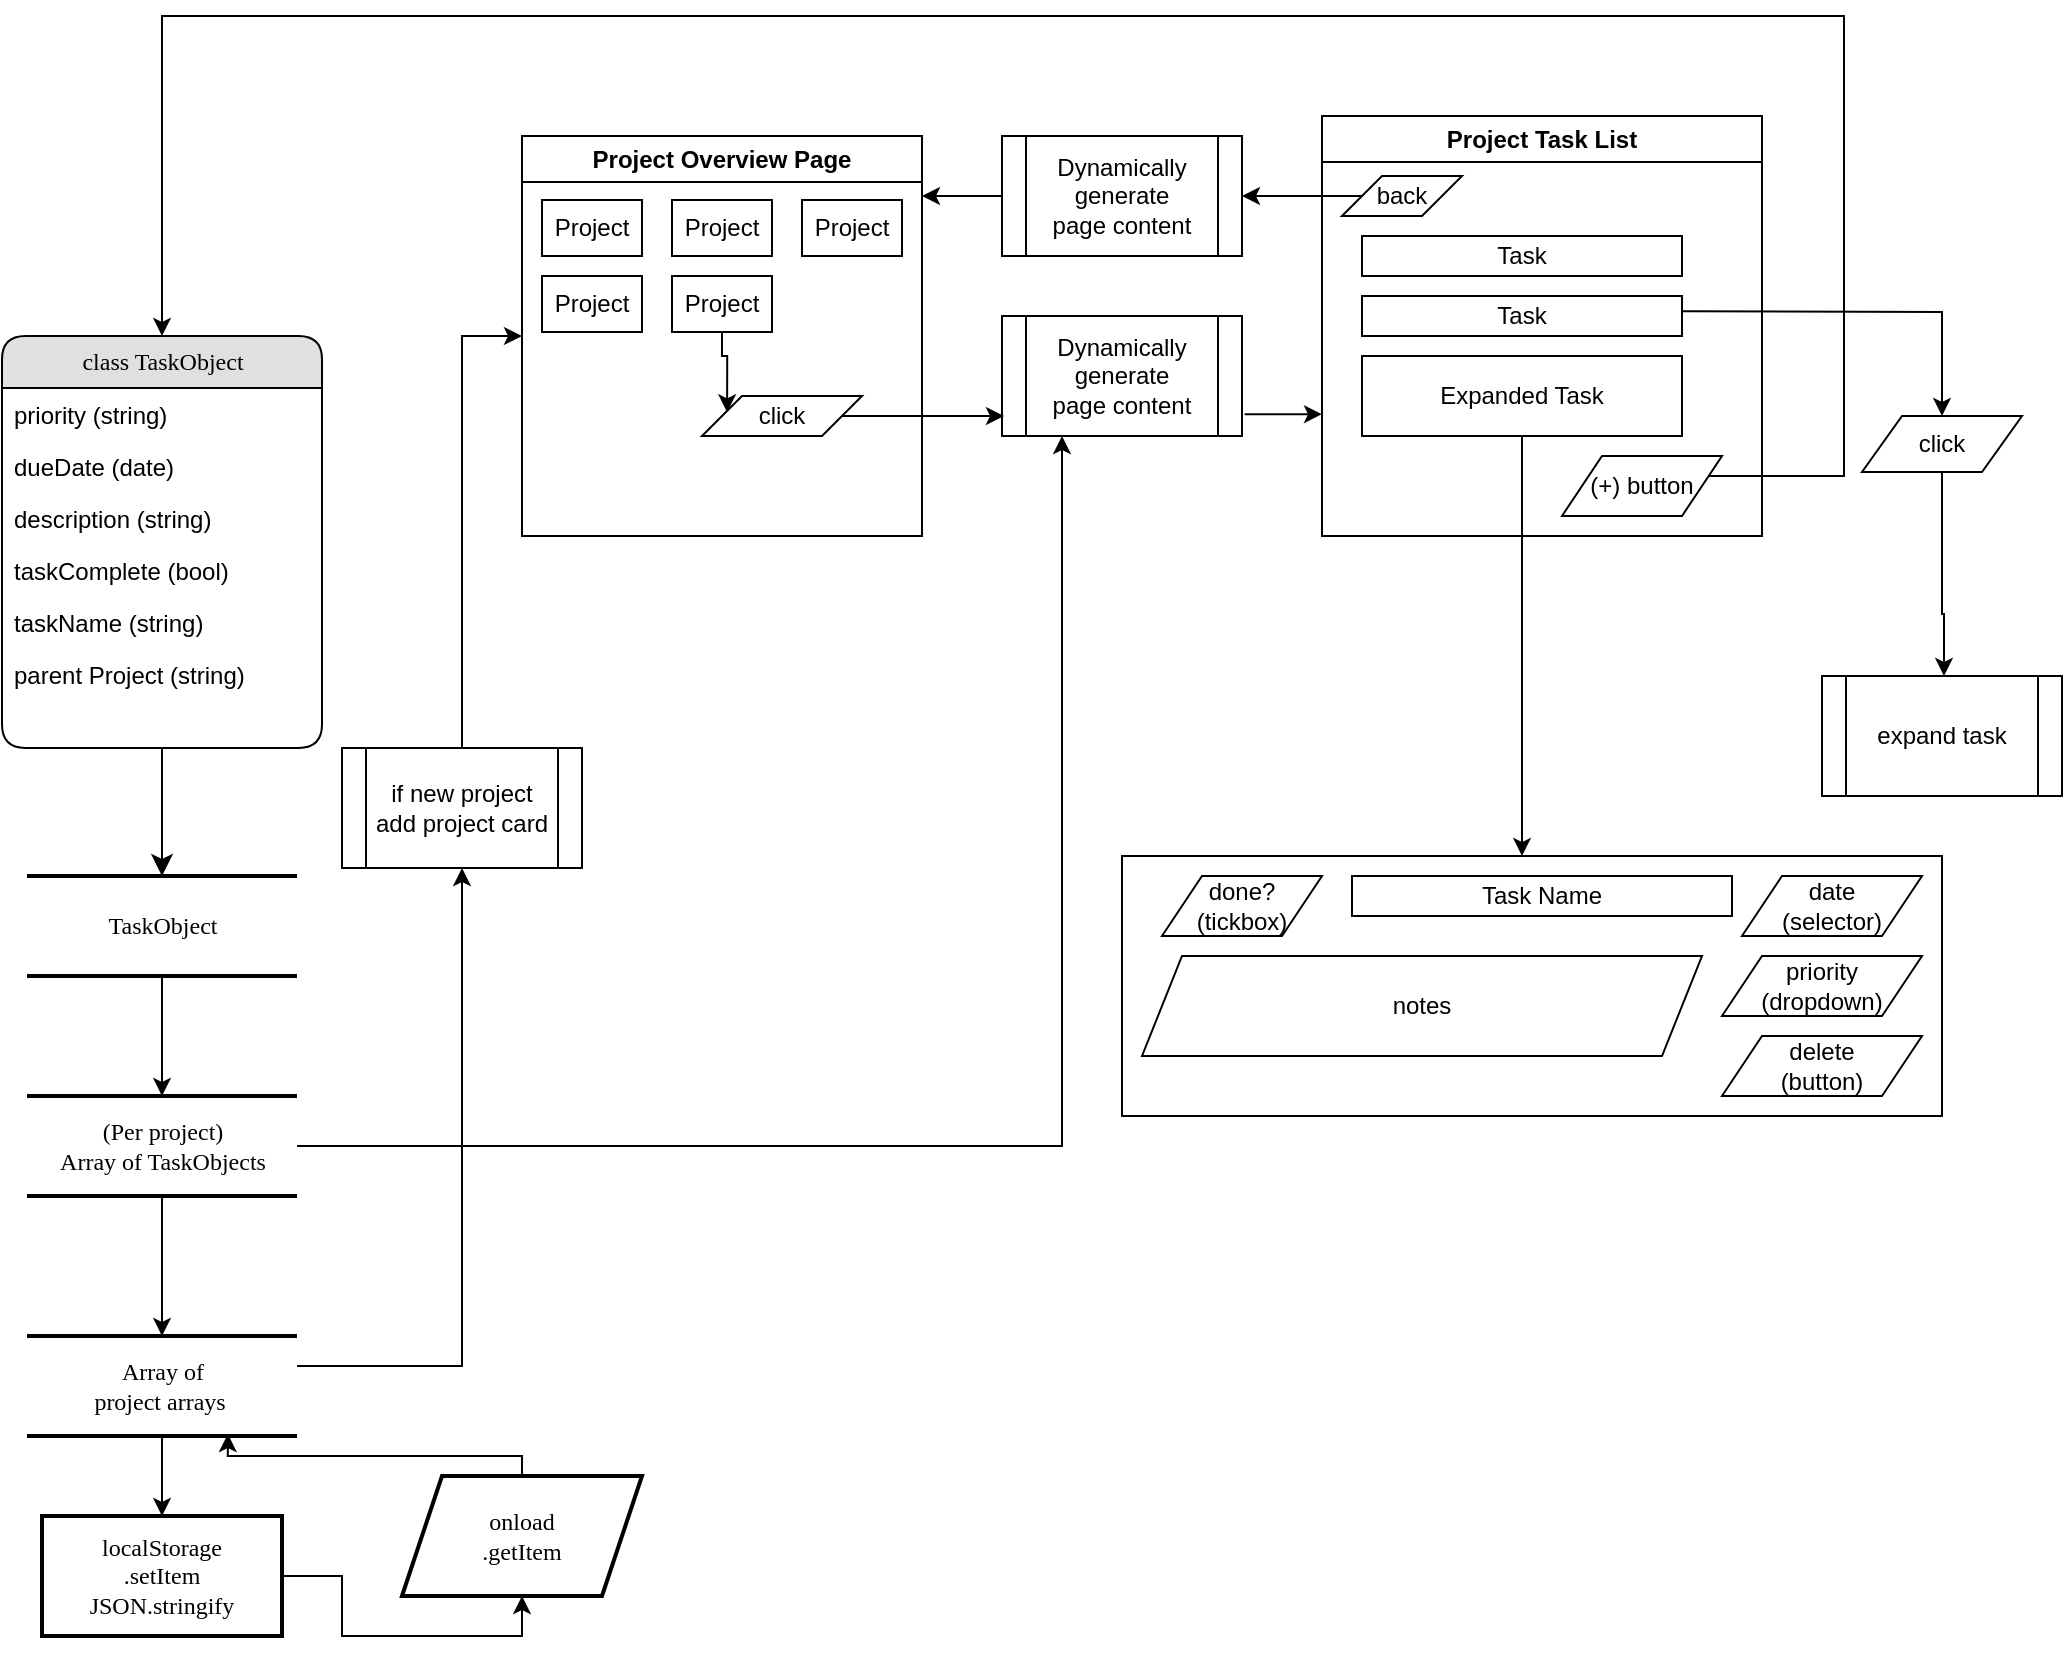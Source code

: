 <mxfile version="24.5.1" type="device">
  <diagram name="Page-1" id="5d7acffa-a066-3a61-03fe-96351882024d">
    <mxGraphModel dx="1434" dy="843" grid="1" gridSize="10" guides="1" tooltips="1" connect="1" arrows="1" fold="1" page="1" pageScale="1" pageWidth="1100" pageHeight="850" background="#ffffff" math="0" shadow="0">
      <root>
        <mxCell id="0" />
        <mxCell id="1" parent="0" />
        <mxCell id="h8j7d9lZvAG6Qlfk2w60-1" value="" style="edgeStyle=orthogonalEdgeStyle;rounded=0;orthogonalLoop=1;jettySize=auto;html=1;" parent="1" source="2debaab0fafb2da2-10" target="21ea969265ad0168-30" edge="1">
          <mxGeometry relative="1" as="geometry" />
        </mxCell>
        <mxCell id="h8j7d9lZvAG6Qlfk2w60-19" style="edgeStyle=orthogonalEdgeStyle;rounded=0;orthogonalLoop=1;jettySize=auto;html=1;entryX=0.5;entryY=1;entryDx=0;entryDy=0;" parent="1" source="OECzW251QmUKb57PSqsv-11" target="OECzW251QmUKb57PSqsv-1" edge="1">
          <mxGeometry relative="1" as="geometry">
            <mxPoint x="390" y="490" as="targetPoint" />
            <mxPoint x="380" y="700" as="sourcePoint" />
            <Array as="points">
              <mxPoint x="260" y="695" />
            </Array>
          </mxGeometry>
        </mxCell>
        <mxCell id="2debaab0fafb2da2-10" value="TaskObject" style="html=1;rounded=0;shadow=0;comic=0;labelBackgroundColor=none;strokeWidth=2;fontFamily=Verdana;fontSize=12;align=center;shape=mxgraph.ios7ui.horLines;" parent="1" vertex="1">
          <mxGeometry x="42.5" y="450" width="135" height="50" as="geometry" />
        </mxCell>
        <mxCell id="21ea969265ad0168-14" value="class TaskObject" style="swimlane;html=1;fontStyle=0;childLayout=stackLayout;horizontal=1;startSize=26;fillColor=#e0e0e0;horizontalStack=0;resizeParent=1;resizeLast=0;collapsible=1;marginBottom=0;swimlaneFillColor=#ffffff;align=center;rounded=1;shadow=0;comic=0;labelBackgroundColor=none;strokeWidth=1;fontFamily=Verdana;fontSize=12" parent="1" vertex="1">
          <mxGeometry x="30" y="180" width="160" height="206" as="geometry" />
        </mxCell>
        <mxCell id="h8j7d9lZvAG6Qlfk2w60-18" value="priority (string)" style="text;html=1;strokeColor=none;fillColor=none;spacingLeft=4;spacingRight=4;whiteSpace=wrap;overflow=hidden;rotatable=0;points=[[0,0.5],[1,0.5]];portConstraint=eastwest;" parent="21ea969265ad0168-14" vertex="1">
          <mxGeometry y="26" width="160" height="26" as="geometry" />
        </mxCell>
        <mxCell id="h8j7d9lZvAG6Qlfk2w60-17" value="dueDate (date)" style="text;html=1;strokeColor=none;fillColor=none;spacingLeft=4;spacingRight=4;whiteSpace=wrap;overflow=hidden;rotatable=0;points=[[0,0.5],[1,0.5]];portConstraint=eastwest;" parent="21ea969265ad0168-14" vertex="1">
          <mxGeometry y="52" width="160" height="26" as="geometry" />
        </mxCell>
        <mxCell id="h8j7d9lZvAG6Qlfk2w60-12" value="description (string)" style="text;html=1;strokeColor=none;fillColor=none;spacingLeft=4;spacingRight=4;whiteSpace=wrap;overflow=hidden;rotatable=0;points=[[0,0.5],[1,0.5]];portConstraint=eastwest;" parent="21ea969265ad0168-14" vertex="1">
          <mxGeometry y="78" width="160" height="26" as="geometry" />
        </mxCell>
        <mxCell id="21ea969265ad0168-17" value="taskComplete (bool)" style="text;html=1;strokeColor=none;fillColor=none;spacingLeft=4;spacingRight=4;whiteSpace=wrap;overflow=hidden;rotatable=0;points=[[0,0.5],[1,0.5]];portConstraint=eastwest;" parent="21ea969265ad0168-14" vertex="1">
          <mxGeometry y="104" width="160" height="26" as="geometry" />
        </mxCell>
        <mxCell id="21ea969265ad0168-16" value="taskName (string)" style="text;html=1;strokeColor=none;fillColor=none;spacingLeft=4;spacingRight=4;whiteSpace=wrap;overflow=hidden;rotatable=0;points=[[0,0.5],[1,0.5]];portConstraint=eastwest;" parent="21ea969265ad0168-14" vertex="1">
          <mxGeometry y="130" width="160" height="26" as="geometry" />
        </mxCell>
        <mxCell id="OECzW251QmUKb57PSqsv-10" value="parent Project (string)" style="text;html=1;strokeColor=none;fillColor=none;spacingLeft=4;spacingRight=4;whiteSpace=wrap;overflow=hidden;rotatable=0;points=[[0,0.5],[1,0.5]];portConstraint=eastwest;" parent="21ea969265ad0168-14" vertex="1">
          <mxGeometry y="156" width="160" height="26" as="geometry" />
        </mxCell>
        <mxCell id="OECzW251QmUKb57PSqsv-12" value="" style="edgeStyle=orthogonalEdgeStyle;rounded=0;orthogonalLoop=1;jettySize=auto;html=1;" parent="1" source="21ea969265ad0168-30" target="OECzW251QmUKb57PSqsv-11" edge="1">
          <mxGeometry relative="1" as="geometry" />
        </mxCell>
        <mxCell id="g6cFerPWCfS_38igkbu9-1" style="edgeStyle=orthogonalEdgeStyle;rounded=0;orthogonalLoop=1;jettySize=auto;html=1;entryX=0.25;entryY=1;entryDx=0;entryDy=0;" parent="1" source="21ea969265ad0168-30" target="8JXVpkGtq3ozPLFijZap-2" edge="1">
          <mxGeometry relative="1" as="geometry" />
        </mxCell>
        <mxCell id="21ea969265ad0168-30" value="&lt;div&gt;(Per project)&lt;/div&gt;Array of TaskObjects" style="html=1;rounded=0;shadow=0;comic=0;labelBackgroundColor=none;strokeWidth=2;fontFamily=Verdana;fontSize=12;align=center;shape=mxgraph.ios7ui.horLines;" parent="1" vertex="1">
          <mxGeometry x="42.5" y="560" width="135" height="50" as="geometry" />
        </mxCell>
        <mxCell id="21ea969265ad0168-32" style="edgeStyle=none;html=1;labelBackgroundColor=none;startFill=0;startSize=8;endFill=1;endSize=8;fontFamily=Verdana;fontSize=12;" parent="1" source="21ea969265ad0168-14" target="2debaab0fafb2da2-10" edge="1">
          <mxGeometry relative="1" as="geometry" />
        </mxCell>
        <mxCell id="h8j7d9lZvAG6Qlfk2w60-2" value="Project Overview&lt;span style=&quot;background-color: initial;&quot;&gt;&amp;nbsp;Page&lt;/span&gt;" style="swimlane;whiteSpace=wrap;html=1;" parent="1" vertex="1">
          <mxGeometry x="290" y="80" width="200" height="200" as="geometry" />
        </mxCell>
        <mxCell id="h8j7d9lZvAG6Qlfk2w60-4" value="Project" style="rounded=0;whiteSpace=wrap;html=1;" parent="h8j7d9lZvAG6Qlfk2w60-2" vertex="1">
          <mxGeometry x="10" y="32" width="50" height="28" as="geometry" />
        </mxCell>
        <mxCell id="h8j7d9lZvAG6Qlfk2w60-7" value="Project" style="rounded=0;whiteSpace=wrap;html=1;" parent="h8j7d9lZvAG6Qlfk2w60-2" vertex="1">
          <mxGeometry x="75" y="32" width="50" height="28" as="geometry" />
        </mxCell>
        <mxCell id="h8j7d9lZvAG6Qlfk2w60-8" value="Project" style="rounded=0;whiteSpace=wrap;html=1;" parent="h8j7d9lZvAG6Qlfk2w60-2" vertex="1">
          <mxGeometry x="140" y="32" width="50" height="28" as="geometry" />
        </mxCell>
        <mxCell id="h8j7d9lZvAG6Qlfk2w60-9" value="Project" style="rounded=0;whiteSpace=wrap;html=1;" parent="h8j7d9lZvAG6Qlfk2w60-2" vertex="1">
          <mxGeometry x="10" y="70" width="50" height="28" as="geometry" />
        </mxCell>
        <mxCell id="OECzW251QmUKb57PSqsv-27" value="" style="edgeStyle=orthogonalEdgeStyle;rounded=0;orthogonalLoop=1;jettySize=auto;html=1;entryX=0.157;entryY=0.408;entryDx=0;entryDy=0;entryPerimeter=0;exitX=0.5;exitY=1;exitDx=0;exitDy=0;" parent="h8j7d9lZvAG6Qlfk2w60-2" source="h8j7d9lZvAG6Qlfk2w60-10" target="OECzW251QmUKb57PSqsv-26" edge="1">
          <mxGeometry relative="1" as="geometry">
            <Array as="points">
              <mxPoint x="100" y="110" />
              <mxPoint x="103" y="110" />
            </Array>
          </mxGeometry>
        </mxCell>
        <mxCell id="h8j7d9lZvAG6Qlfk2w60-10" value="Project" style="rounded=0;whiteSpace=wrap;html=1;" parent="h8j7d9lZvAG6Qlfk2w60-2" vertex="1">
          <mxGeometry x="75" y="70" width="50" height="28" as="geometry" />
        </mxCell>
        <mxCell id="OECzW251QmUKb57PSqsv-26" value="click" style="shape=parallelogram;perimeter=parallelogramPerimeter;whiteSpace=wrap;html=1;fixedSize=1;" parent="h8j7d9lZvAG6Qlfk2w60-2" vertex="1">
          <mxGeometry x="90" y="130" width="80" height="20" as="geometry" />
        </mxCell>
        <mxCell id="h8j7d9lZvAG6Qlfk2w60-20" value="Project Task List" style="swimlane;whiteSpace=wrap;html=1;" parent="1" vertex="1">
          <mxGeometry x="690" y="70" width="220" height="210" as="geometry" />
        </mxCell>
        <mxCell id="h8j7d9lZvAG6Qlfk2w60-22" value="Task" style="rounded=0;whiteSpace=wrap;html=1;" parent="h8j7d9lZvAG6Qlfk2w60-20" vertex="1">
          <mxGeometry x="20" y="60" width="160" height="20" as="geometry" />
        </mxCell>
        <mxCell id="h8j7d9lZvAG6Qlfk2w60-27" value="Task" style="rounded=0;whiteSpace=wrap;html=1;" parent="h8j7d9lZvAG6Qlfk2w60-20" vertex="1">
          <mxGeometry x="20" y="90" width="160" height="20" as="geometry" />
        </mxCell>
        <mxCell id="h8j7d9lZvAG6Qlfk2w60-28" value="Expanded Task" style="rounded=0;whiteSpace=wrap;html=1;" parent="h8j7d9lZvAG6Qlfk2w60-20" vertex="1">
          <mxGeometry x="20" y="120" width="160" height="40" as="geometry" />
        </mxCell>
        <mxCell id="OECzW251QmUKb57PSqsv-4" value="&lt;div&gt;&lt;span style=&quot;background-color: initial;&quot;&gt;(+) button&lt;/span&gt;&lt;br&gt;&lt;/div&gt;" style="shape=parallelogram;perimeter=parallelogramPerimeter;whiteSpace=wrap;html=1;fixedSize=1;" parent="h8j7d9lZvAG6Qlfk2w60-20" vertex="1">
          <mxGeometry x="120" y="170" width="80" height="30" as="geometry" />
        </mxCell>
        <mxCell id="8JXVpkGtq3ozPLFijZap-7" value="back" style="shape=parallelogram;perimeter=parallelogramPerimeter;whiteSpace=wrap;html=1;fixedSize=1;" parent="h8j7d9lZvAG6Qlfk2w60-20" vertex="1">
          <mxGeometry x="10" y="30" width="60" height="20" as="geometry" />
        </mxCell>
        <mxCell id="OECzW251QmUKb57PSqsv-3" style="edgeStyle=orthogonalEdgeStyle;rounded=0;orthogonalLoop=1;jettySize=auto;html=1;entryX=0;entryY=0.5;entryDx=0;entryDy=0;exitX=0.5;exitY=0;exitDx=0;exitDy=0;" parent="1" source="OECzW251QmUKb57PSqsv-1" target="h8j7d9lZvAG6Qlfk2w60-2" edge="1">
          <mxGeometry relative="1" as="geometry">
            <Array as="points">
              <mxPoint x="260" y="180" />
            </Array>
          </mxGeometry>
        </mxCell>
        <mxCell id="OECzW251QmUKb57PSqsv-1" value="if new project&lt;div&gt;add project card&lt;/div&gt;" style="shape=process;whiteSpace=wrap;html=1;backgroundOutline=1;" parent="1" vertex="1">
          <mxGeometry x="200" y="386" width="120" height="60" as="geometry" />
        </mxCell>
        <mxCell id="OECzW251QmUKb57PSqsv-5" style="edgeStyle=orthogonalEdgeStyle;rounded=0;orthogonalLoop=1;jettySize=auto;html=1;entryX=0.5;entryY=0;entryDx=0;entryDy=0;" parent="1" source="OECzW251QmUKb57PSqsv-4" target="21ea969265ad0168-14" edge="1">
          <mxGeometry relative="1" as="geometry">
            <mxPoint x="240" y="200" as="targetPoint" />
            <Array as="points">
              <mxPoint x="951" y="250" />
              <mxPoint x="951" y="20" />
              <mxPoint x="110" y="20" />
            </Array>
          </mxGeometry>
        </mxCell>
        <mxCell id="HVfkcYdauQG6CCqCgE7G-2" value="" style="edgeStyle=orthogonalEdgeStyle;rounded=0;orthogonalLoop=1;jettySize=auto;html=1;" edge="1" parent="1" source="OECzW251QmUKb57PSqsv-11" target="HVfkcYdauQG6CCqCgE7G-1">
          <mxGeometry relative="1" as="geometry" />
        </mxCell>
        <mxCell id="OECzW251QmUKb57PSqsv-11" value="&lt;div&gt;&lt;span style=&quot;background-color: initial;&quot;&gt;Array of&lt;/span&gt;&lt;/div&gt;&lt;div&gt;&lt;span style=&quot;background-color: initial;&quot;&gt;project arrays&amp;nbsp;&lt;/span&gt;&lt;br&gt;&lt;/div&gt;" style="html=1;rounded=0;shadow=0;comic=0;labelBackgroundColor=none;strokeWidth=2;fontFamily=Verdana;fontSize=12;align=center;shape=mxgraph.ios7ui.horLines;" parent="1" vertex="1">
          <mxGeometry x="42.5" y="680" width="135" height="50" as="geometry" />
        </mxCell>
        <mxCell id="OECzW251QmUKb57PSqsv-19" style="edgeStyle=orthogonalEdgeStyle;rounded=0;orthogonalLoop=1;jettySize=auto;html=1;" parent="1" source="OECzW251QmUKb57PSqsv-7" target="OECzW251QmUKb57PSqsv-29" edge="1">
          <mxGeometry relative="1" as="geometry">
            <mxPoint x="1000" y="390" as="targetPoint" />
            <Array as="points">
              <mxPoint x="1000" y="319" />
              <mxPoint x="1001" y="319" />
              <mxPoint x="1001" y="390" />
              <mxPoint x="1000" y="390" />
            </Array>
          </mxGeometry>
        </mxCell>
        <mxCell id="OECzW251QmUKb57PSqsv-7" value="click" style="shape=parallelogram;perimeter=parallelogramPerimeter;whiteSpace=wrap;html=1;fixedSize=1;" parent="1" vertex="1">
          <mxGeometry x="960" y="220" width="80" height="28" as="geometry" />
        </mxCell>
        <mxCell id="OECzW251QmUKb57PSqsv-20" style="edgeStyle=orthogonalEdgeStyle;rounded=0;orthogonalLoop=1;jettySize=auto;html=1;entryX=0.5;entryY=0;entryDx=0;entryDy=0;exitX=1.002;exitY=0.38;exitDx=0;exitDy=0;exitPerimeter=0;" parent="1" source="h8j7d9lZvAG6Qlfk2w60-27" target="OECzW251QmUKb57PSqsv-7" edge="1">
          <mxGeometry relative="1" as="geometry">
            <mxPoint x="1000" y="190" as="targetPoint" />
            <mxPoint x="870" y="150" as="sourcePoint" />
            <Array as="points">
              <mxPoint x="874" y="168" />
              <mxPoint x="1000" y="168" />
            </Array>
          </mxGeometry>
        </mxCell>
        <mxCell id="OECzW251QmUKb57PSqsv-29" value="expand task" style="shape=process;whiteSpace=wrap;html=1;backgroundOutline=1;" parent="1" vertex="1">
          <mxGeometry x="940" y="350" width="120" height="60" as="geometry" />
        </mxCell>
        <mxCell id="OECzW251QmUKb57PSqsv-32" value="" style="rounded=0;whiteSpace=wrap;html=1;" parent="1" vertex="1">
          <mxGeometry x="590" y="440" width="410" height="130" as="geometry" />
        </mxCell>
        <mxCell id="OECzW251QmUKb57PSqsv-33" value="date&lt;div&gt;(selector)&lt;/div&gt;" style="shape=parallelogram;perimeter=parallelogramPerimeter;whiteSpace=wrap;html=1;fixedSize=1;" parent="1" vertex="1">
          <mxGeometry x="900" y="450" width="90" height="30" as="geometry" />
        </mxCell>
        <mxCell id="OECzW251QmUKb57PSqsv-34" value="done?&lt;div&gt;(tickbox)&lt;/div&gt;" style="shape=parallelogram;perimeter=parallelogramPerimeter;whiteSpace=wrap;html=1;fixedSize=1;" parent="1" vertex="1">
          <mxGeometry x="610" y="450" width="80" height="30" as="geometry" />
        </mxCell>
        <mxCell id="OECzW251QmUKb57PSqsv-35" value="notes" style="shape=parallelogram;perimeter=parallelogramPerimeter;whiteSpace=wrap;html=1;fixedSize=1;" parent="1" vertex="1">
          <mxGeometry x="600" y="490" width="280" height="50" as="geometry" />
        </mxCell>
        <mxCell id="OECzW251QmUKb57PSqsv-36" value="priority&lt;div&gt;(dropdown)&lt;/div&gt;" style="shape=parallelogram;perimeter=parallelogramPerimeter;whiteSpace=wrap;html=1;fixedSize=1;" parent="1" vertex="1">
          <mxGeometry x="890" y="490" width="100" height="30" as="geometry" />
        </mxCell>
        <mxCell id="OECzW251QmUKb57PSqsv-37" value="Task Name" style="rounded=0;whiteSpace=wrap;html=1;" parent="1" vertex="1">
          <mxGeometry x="705" y="450" width="190" height="20" as="geometry" />
        </mxCell>
        <mxCell id="FBmgkDNcMDZdSpvH3nb6-1" value="delete&lt;div&gt;(button)&lt;/div&gt;" style="shape=parallelogram;perimeter=parallelogramPerimeter;whiteSpace=wrap;html=1;fixedSize=1;" parent="1" vertex="1">
          <mxGeometry x="890" y="530" width="100" height="30" as="geometry" />
        </mxCell>
        <mxCell id="8JXVpkGtq3ozPLFijZap-5" value="" style="edgeStyle=orthogonalEdgeStyle;rounded=0;orthogonalLoop=1;jettySize=auto;html=1;exitX=1.011;exitY=0.819;exitDx=0;exitDy=0;exitPerimeter=0;" parent="1" source="8JXVpkGtq3ozPLFijZap-2" edge="1">
          <mxGeometry relative="1" as="geometry">
            <mxPoint x="660" y="220" as="sourcePoint" />
            <mxPoint x="690" y="220" as="targetPoint" />
          </mxGeometry>
        </mxCell>
        <mxCell id="8JXVpkGtq3ozPLFijZap-11" style="edgeStyle=orthogonalEdgeStyle;rounded=0;orthogonalLoop=1;jettySize=auto;html=1;exitX=0;exitY=0.5;exitDx=0;exitDy=0;" parent="1" source="g6cFerPWCfS_38igkbu9-3" edge="1">
          <mxGeometry relative="1" as="geometry">
            <mxPoint x="490" y="110" as="targetPoint" />
            <Array as="points">
              <mxPoint x="520" y="110" />
              <mxPoint x="520" y="110" />
            </Array>
          </mxGeometry>
        </mxCell>
        <mxCell id="8JXVpkGtq3ozPLFijZap-2" value="Dynamically&lt;div&gt;generate&lt;/div&gt;&lt;div&gt;page content&lt;/div&gt;" style="shape=process;whiteSpace=wrap;html=1;backgroundOutline=1;" parent="1" vertex="1">
          <mxGeometry x="530" y="170" width="120" height="60" as="geometry" />
        </mxCell>
        <mxCell id="8JXVpkGtq3ozPLFijZap-3" value="" style="edgeStyle=orthogonalEdgeStyle;rounded=0;orthogonalLoop=1;jettySize=auto;html=1;" parent="1" source="OECzW251QmUKb57PSqsv-26" edge="1">
          <mxGeometry relative="1" as="geometry">
            <mxPoint x="531" y="220" as="targetPoint" />
            <Array as="points">
              <mxPoint x="531" y="220" />
            </Array>
          </mxGeometry>
        </mxCell>
        <mxCell id="8JXVpkGtq3ozPLFijZap-10" style="edgeStyle=orthogonalEdgeStyle;rounded=0;orthogonalLoop=1;jettySize=auto;html=1;entryX=1;entryY=0.5;entryDx=0;entryDy=0;" parent="1" source="8JXVpkGtq3ozPLFijZap-7" target="g6cFerPWCfS_38igkbu9-3" edge="1">
          <mxGeometry relative="1" as="geometry" />
        </mxCell>
        <mxCell id="OECzW251QmUKb57PSqsv-30" style="edgeStyle=orthogonalEdgeStyle;rounded=0;orthogonalLoop=1;jettySize=auto;html=1;" parent="1" source="h8j7d9lZvAG6Qlfk2w60-28" edge="1">
          <mxGeometry relative="1" as="geometry">
            <mxPoint x="790" y="440" as="targetPoint" />
            <Array as="points">
              <mxPoint x="790" y="440" />
            </Array>
          </mxGeometry>
        </mxCell>
        <mxCell id="g6cFerPWCfS_38igkbu9-3" value="Dynamically&lt;div&gt;generate&lt;/div&gt;&lt;div&gt;page content&lt;/div&gt;" style="shape=process;whiteSpace=wrap;html=1;backgroundOutline=1;" parent="1" vertex="1">
          <mxGeometry x="530" y="80" width="120" height="60" as="geometry" />
        </mxCell>
        <mxCell id="HVfkcYdauQG6CCqCgE7G-1" value="localStorage&lt;div&gt;.setItem&lt;/div&gt;&lt;div&gt;JSON.stringify&lt;/div&gt;" style="whiteSpace=wrap;html=1;fontFamily=Verdana;rounded=0;shadow=0;comic=0;labelBackgroundColor=none;strokeWidth=2;" vertex="1" parent="1">
          <mxGeometry x="50" y="770" width="120" height="60" as="geometry" />
        </mxCell>
        <mxCell id="HVfkcYdauQG6CCqCgE7G-6" value="" style="edgeStyle=orthogonalEdgeStyle;rounded=0;orthogonalLoop=1;jettySize=auto;html=1;entryX=0.5;entryY=1;entryDx=0;entryDy=0;" edge="1" parent="1" source="HVfkcYdauQG6CCqCgE7G-1" target="HVfkcYdauQG6CCqCgE7G-4">
          <mxGeometry relative="1" as="geometry" />
        </mxCell>
        <mxCell id="HVfkcYdauQG6CCqCgE7G-4" value="onload&lt;div&gt;.getItem&lt;/div&gt;" style="shape=parallelogram;perimeter=parallelogramPerimeter;whiteSpace=wrap;html=1;fixedSize=1;fontFamily=Verdana;rounded=0;shadow=0;comic=0;labelBackgroundColor=none;strokeWidth=2;" vertex="1" parent="1">
          <mxGeometry x="230" y="750" width="120" height="60" as="geometry" />
        </mxCell>
        <mxCell id="HVfkcYdauQG6CCqCgE7G-7" style="edgeStyle=orthogonalEdgeStyle;rounded=0;orthogonalLoop=1;jettySize=auto;html=1;entryX=0.744;entryY=0.98;entryDx=0;entryDy=0;entryPerimeter=0;exitX=0.5;exitY=0;exitDx=0;exitDy=0;" edge="1" parent="1" source="HVfkcYdauQG6CCqCgE7G-4" target="OECzW251QmUKb57PSqsv-11">
          <mxGeometry relative="1" as="geometry">
            <Array as="points">
              <mxPoint x="290" y="740" />
              <mxPoint x="143" y="740" />
            </Array>
          </mxGeometry>
        </mxCell>
      </root>
    </mxGraphModel>
  </diagram>
</mxfile>
